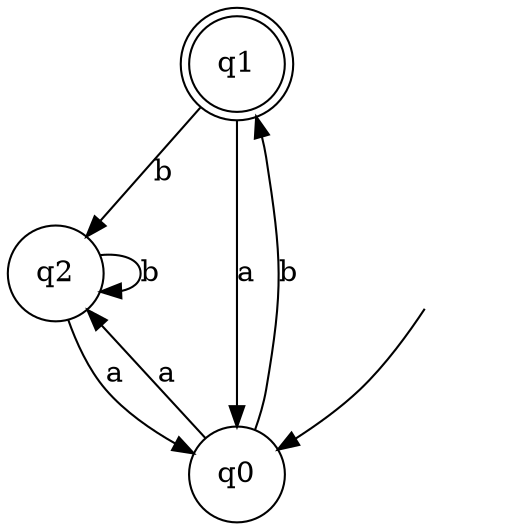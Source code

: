 digraph Automaton {

q1 [shape = doublecircle];

q2 [shape = circle];

_nil [style = invis];

q0 [shape = circle];

q2 -> q0 [label = "a"];

_nil -> q0;

q1 -> q0 [label = "a"];

q1 -> q2 [label = "b"];

q0 -> q2 [label = "a"];

q0 -> q1 [label = "b"];

q2 -> q2 [label = "b"];

}
